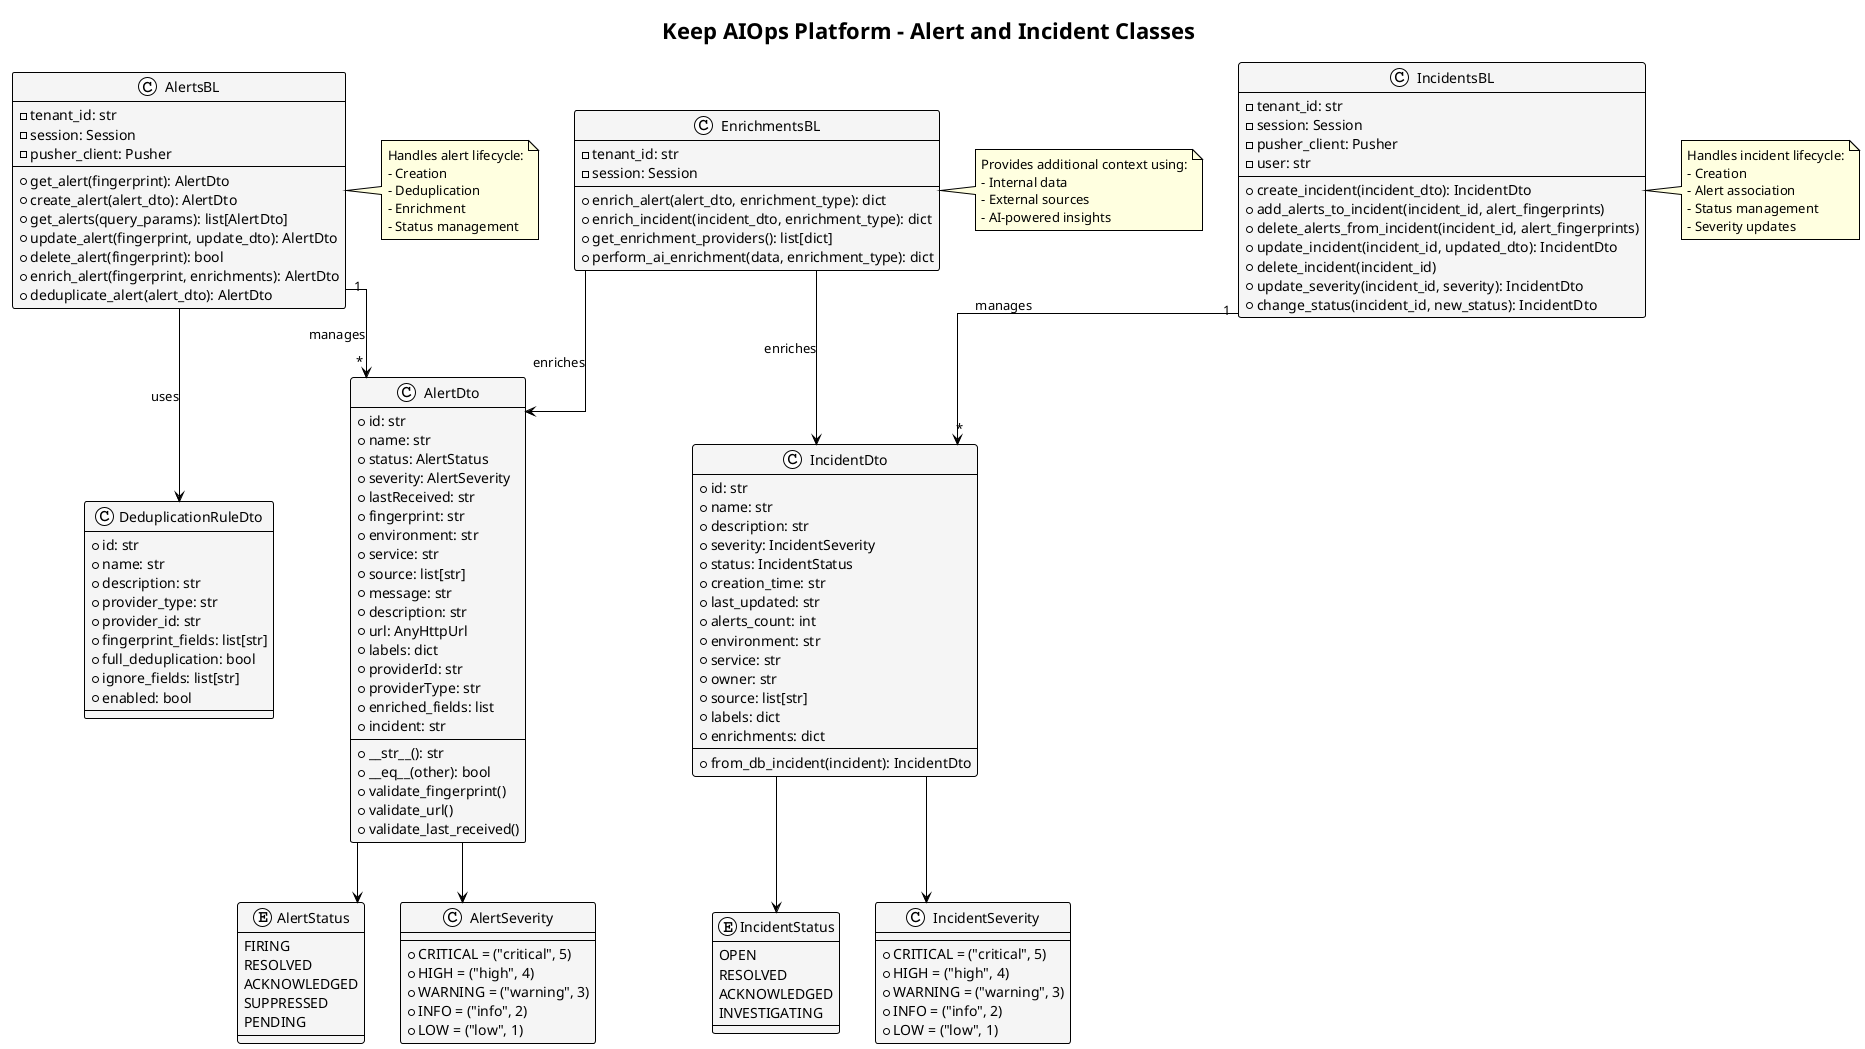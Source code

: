 @startuml Alert_Incident_Class_Diagram

title Keep AIOps Platform - Alert and Incident Classes

!theme plain
skinparam linetype ortho
skinparam ClassBackgroundColor WhiteSmoke
skinparam ClassBorderColor Black
skinparam ClassFontColor Black
skinparam NoteBackgroundColor LightYellow
skinparam NoteBorderColor Black

' Alert-related classes
class AlertDto {
  +id: str
  +name: str
  +status: AlertStatus
  +severity: AlertSeverity
  +lastReceived: str
  +fingerprint: str
  +environment: str
  +service: str
  +source: list[str]
  +message: str
  +description: str
  +url: AnyHttpUrl
  +labels: dict
  +providerId: str
  +providerType: str
  +enriched_fields: list
  +incident: str
  +__str__(): str
  +__eq__(other): bool
  +validate_fingerprint()
  +validate_url()
  +validate_last_received()
}

enum AlertStatus {
  FIRING
  RESOLVED
  ACKNOWLEDGED
  SUPPRESSED
  PENDING
}

class AlertSeverity {
  +CRITICAL = ("critical", 5)
  +HIGH = ("high", 4)
  +WARNING = ("warning", 3)
  +INFO = ("info", 2)
  +LOW = ("low", 1)
}

class DeduplicationRuleDto {
  +id: str
  +name: str
  +description: str
  +provider_type: str
  +provider_id: str
  +fingerprint_fields: list[str]
  +full_deduplication: bool
  +ignore_fields: list[str]
  +enabled: bool
}

' Incident-related classes
class IncidentDto {
  +id: str
  +name: str
  +description: str
  +severity: IncidentSeverity
  +status: IncidentStatus
  +creation_time: str
  +last_updated: str
  +alerts_count: int
  +environment: str
  +service: str
  +owner: str
  +source: list[str]
  +labels: dict
  +enrichments: dict
  +from_db_incident(incident): IncidentDto
}

enum IncidentStatus {
  OPEN
  RESOLVED
  ACKNOWLEDGED
  INVESTIGATING
}

class IncidentSeverity {
  +CRITICAL = ("critical", 5)
  +HIGH = ("high", 4)
  +WARNING = ("warning", 3)
  +INFO = ("info", 2)
  +LOW = ("low", 1)
}

' Business Logic Classes
class AlertsBL {
  -tenant_id: str
  -session: Session
  -pusher_client: Pusher
  +get_alert(fingerprint): AlertDto
  +create_alert(alert_dto): AlertDto
  +get_alerts(query_params): list[AlertDto]
  +update_alert(fingerprint, update_dto): AlertDto
  +delete_alert(fingerprint): bool
  +enrich_alert(fingerprint, enrichments): AlertDto
  +deduplicate_alert(alert_dto): AlertDto
}

class IncidentsBL {
  -tenant_id: str
  -session: Session
  -pusher_client: Pusher
  -user: str
  +create_incident(incident_dto): IncidentDto
  +add_alerts_to_incident(incident_id, alert_fingerprints)
  +delete_alerts_from_incident(incident_id, alert_fingerprints)
  +update_incident(incident_id, updated_dto): IncidentDto
  +delete_incident(incident_id)
  +update_severity(incident_id, severity): IncidentDto
  +change_status(incident_id, new_status): IncidentDto
}

class EnrichmentsBL {
  -tenant_id: str
  -session: Session
  +enrich_alert(alert_dto, enrichment_type): dict
  +enrich_incident(incident_dto, enrichment_type): dict
  +get_enrichment_providers(): list[dict]
  +perform_ai_enrichment(data, enrichment_type): dict
}

' Relationships
AlertDto --> AlertStatus
AlertDto --> AlertSeverity
IncidentDto --> IncidentStatus
IncidentDto --> IncidentSeverity

AlertsBL "1" --> "*" AlertDto : manages
IncidentsBL "1" --> "*" IncidentDto : manages
AlertsBL --> DeduplicationRuleDto : uses
EnrichmentsBL --> AlertDto : enriches
EnrichmentsBL --> IncidentDto : enriches

note right of AlertsBL
  Handles alert lifecycle:
  - Creation
  - Deduplication
  - Enrichment
  - Status management
end note

note right of IncidentsBL
  Handles incident lifecycle:
  - Creation
  - Alert association
  - Status management
  - Severity updates
end note

note right of EnrichmentsBL
  Provides additional context using:
  - Internal data
  - External sources
  - AI-powered insights
end note

@enduml 